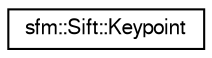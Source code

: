 digraph "Graphical Class Hierarchy"
{
  edge [fontname="FreeSans",fontsize="10",labelfontname="FreeSans",labelfontsize="10"];
  node [fontname="FreeSans",fontsize="10",shape=record];
  rankdir="LR";
  Node0 [label="sfm::Sift::Keypoint",height=0.2,width=0.4,color="black", fillcolor="white", style="filled",URL="$structsfm_1_1_sift_1_1_keypoint.html",tooltip="Representation of a SIFT keypoint. "];
}
